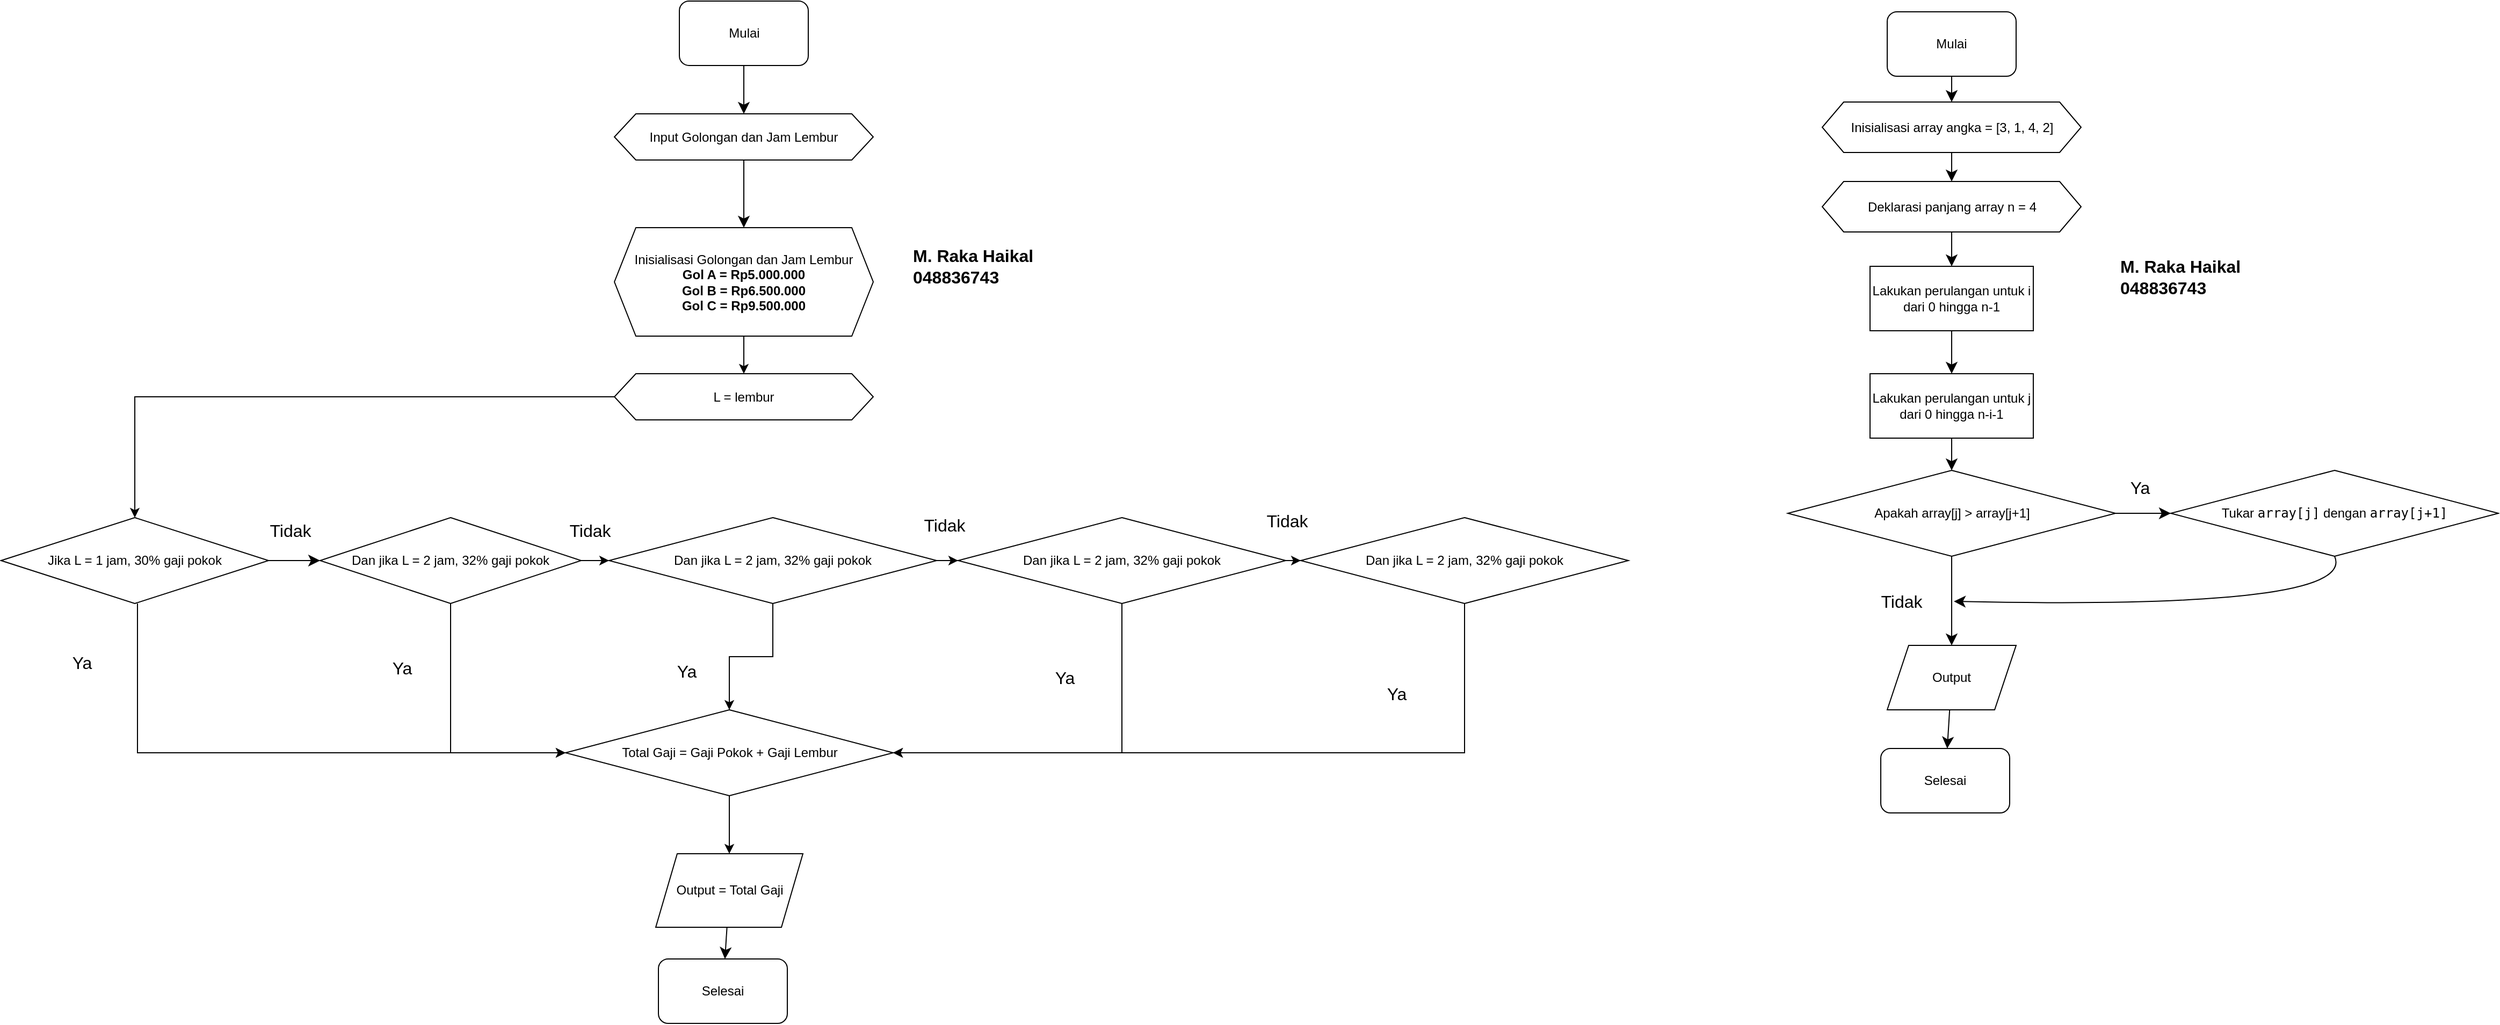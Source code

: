 <mxfile version="24.8.4">
  <diagram name="Page-1" id="P89zkeTBi-NCfDEPIhEu">
    <mxGraphModel dx="4037" dy="1067" grid="0" gridSize="10" guides="1" tooltips="1" connect="1" arrows="1" fold="1" page="0" pageScale="1" pageWidth="827" pageHeight="1169" math="0" shadow="0">
      <root>
        <mxCell id="0" />
        <mxCell id="1" parent="0" />
        <mxCell id="zNVFCUz0n_i2T2X-4hyi-4" style="edgeStyle=none;curved=1;rounded=0;orthogonalLoop=1;jettySize=auto;html=1;fontSize=12;startSize=8;endSize=8;entryX=0.5;entryY=0;entryDx=0;entryDy=0;" parent="1" source="zNVFCUz0n_i2T2X-4hyi-1" target="zNVFCUz0n_i2T2X-4hyi-10" edge="1">
          <mxGeometry relative="1" as="geometry">
            <mxPoint x="169" y="88" as="targetPoint" />
          </mxGeometry>
        </mxCell>
        <mxCell id="zNVFCUz0n_i2T2X-4hyi-1" value="Mulai" style="rounded=1;whiteSpace=wrap;html=1;" parent="1" vertex="1">
          <mxGeometry x="109" y="31" width="120" height="60" as="geometry" />
        </mxCell>
        <mxCell id="zNVFCUz0n_i2T2X-4hyi-9" style="edgeStyle=none;curved=1;rounded=0;orthogonalLoop=1;jettySize=auto;html=1;fontSize=12;startSize=8;endSize=8;exitX=0.5;exitY=1;exitDx=0;exitDy=0;entryX=0.5;entryY=0;entryDx=0;entryDy=0;" parent="1" source="zNVFCUz0n_i2T2X-4hyi-10" target="zNVFCUz0n_i2T2X-4hyi-11" edge="1">
          <mxGeometry relative="1" as="geometry">
            <mxPoint x="169" y="148" as="sourcePoint" />
            <mxPoint x="175" y="204" as="targetPoint" />
          </mxGeometry>
        </mxCell>
        <mxCell id="zNVFCUz0n_i2T2X-4hyi-6" value="Selesai" style="rounded=1;whiteSpace=wrap;html=1;" parent="1" vertex="1">
          <mxGeometry x="103" y="717" width="120" height="60" as="geometry" />
        </mxCell>
        <mxCell id="zNVFCUz0n_i2T2X-4hyi-10" value="Inisialisasi array angka = [3, 1, 4, 2]" style="shape=hexagon;perimeter=hexagonPerimeter2;whiteSpace=wrap;html=1;fixedSize=1;" parent="1" vertex="1">
          <mxGeometry x="48.5" y="115" width="241" height="47" as="geometry" />
        </mxCell>
        <mxCell id="zNVFCUz0n_i2T2X-4hyi-14" style="edgeStyle=none;curved=1;rounded=0;orthogonalLoop=1;jettySize=auto;html=1;fontSize=12;startSize=8;endSize=8;entryX=0.5;entryY=0;entryDx=0;entryDy=0;" parent="1" source="zNVFCUz0n_i2T2X-4hyi-11" target="zNVFCUz0n_i2T2X-4hyi-12" edge="1">
          <mxGeometry relative="1" as="geometry">
            <mxPoint x="169" y="254" as="targetPoint" />
          </mxGeometry>
        </mxCell>
        <mxCell id="zNVFCUz0n_i2T2X-4hyi-11" value="Deklarasi panjang array n = 4" style="shape=hexagon;perimeter=hexagonPerimeter2;whiteSpace=wrap;html=1;fixedSize=1;" parent="1" vertex="1">
          <mxGeometry x="48.5" y="189" width="241" height="47" as="geometry" />
        </mxCell>
        <mxCell id="zNVFCUz0n_i2T2X-4hyi-17" style="edgeStyle=none;curved=1;rounded=0;orthogonalLoop=1;jettySize=auto;html=1;fontSize=12;startSize=8;endSize=8;" parent="1" source="zNVFCUz0n_i2T2X-4hyi-12" target="zNVFCUz0n_i2T2X-4hyi-16" edge="1">
          <mxGeometry relative="1" as="geometry" />
        </mxCell>
        <mxCell id="zNVFCUz0n_i2T2X-4hyi-12" value="Lakukan perulangan untuk i dari 0 hingga n-1" style="rounded=0;whiteSpace=wrap;html=1;" parent="1" vertex="1">
          <mxGeometry x="93" y="268" width="152" height="60" as="geometry" />
        </mxCell>
        <mxCell id="zNVFCUz0n_i2T2X-4hyi-24" style="edgeStyle=none;curved=1;rounded=0;orthogonalLoop=1;jettySize=auto;html=1;entryX=0;entryY=0.5;entryDx=0;entryDy=0;fontSize=12;startSize=8;endSize=8;" parent="1" source="zNVFCUz0n_i2T2X-4hyi-13" target="zNVFCUz0n_i2T2X-4hyi-23" edge="1">
          <mxGeometry relative="1" as="geometry" />
        </mxCell>
        <mxCell id="zNVFCUz0n_i2T2X-4hyi-27" style="edgeStyle=none;curved=1;rounded=0;orthogonalLoop=1;jettySize=auto;html=1;entryX=0.5;entryY=0;entryDx=0;entryDy=0;fontSize=12;startSize=8;endSize=8;" parent="1" source="zNVFCUz0n_i2T2X-4hyi-13" target="zNVFCUz0n_i2T2X-4hyi-26" edge="1">
          <mxGeometry relative="1" as="geometry" />
        </mxCell>
        <mxCell id="zNVFCUz0n_i2T2X-4hyi-13" value="Apakah array[j] &amp;gt; array[j+1]" style="rhombus;whiteSpace=wrap;html=1;" parent="1" vertex="1">
          <mxGeometry x="16.5" y="458" width="305" height="80" as="geometry" />
        </mxCell>
        <mxCell id="zNVFCUz0n_i2T2X-4hyi-25" style="edgeStyle=none;curved=1;rounded=0;orthogonalLoop=1;jettySize=auto;html=1;exitX=0.5;exitY=1;exitDx=0;exitDy=0;fontSize=12;startSize=8;endSize=8;" parent="1" source="zNVFCUz0n_i2T2X-4hyi-16" target="zNVFCUz0n_i2T2X-4hyi-13" edge="1">
          <mxGeometry relative="1" as="geometry" />
        </mxCell>
        <mxCell id="zNVFCUz0n_i2T2X-4hyi-16" value="Lakukan perulangan untuk j dari 0 hingga n-i-1" style="rounded=0;whiteSpace=wrap;html=1;" parent="1" vertex="1">
          <mxGeometry x="93" y="368" width="152" height="60" as="geometry" />
        </mxCell>
        <mxCell id="zNVFCUz0n_i2T2X-4hyi-20" value="Ya" style="text;html=1;align=center;verticalAlign=middle;resizable=0;points=[];autosize=1;strokeColor=none;fillColor=none;fontSize=16;" parent="1" vertex="1">
          <mxGeometry x="326" y="458" width="36" height="31" as="geometry" />
        </mxCell>
        <mxCell id="zNVFCUz0n_i2T2X-4hyi-21" value="Tidak" style="text;html=1;align=center;verticalAlign=middle;resizable=0;points=[];autosize=1;strokeColor=none;fillColor=none;fontSize=16;" parent="1" vertex="1">
          <mxGeometry x="93" y="564" width="57" height="31" as="geometry" />
        </mxCell>
        <mxCell id="zNVFCUz0n_i2T2X-4hyi-29" style="edgeStyle=none;curved=1;rounded=0;orthogonalLoop=1;jettySize=auto;html=1;fontSize=12;startSize=8;endSize=8;exitX=0.5;exitY=1;exitDx=0;exitDy=0;" parent="1" source="zNVFCUz0n_i2T2X-4hyi-23" edge="1">
          <mxGeometry relative="1" as="geometry">
            <mxPoint x="171" y="580" as="targetPoint" />
            <Array as="points">
              <mxPoint x="548" y="588" />
            </Array>
          </mxGeometry>
        </mxCell>
        <mxCell id="zNVFCUz0n_i2T2X-4hyi-23" value="Tukar &lt;code&gt;array[j]&lt;/code&gt; dengan &lt;code&gt;array[j+1]&lt;/code&gt;" style="rhombus;whiteSpace=wrap;html=1;" parent="1" vertex="1">
          <mxGeometry x="373" y="458" width="305" height="80" as="geometry" />
        </mxCell>
        <mxCell id="zNVFCUz0n_i2T2X-4hyi-28" style="edgeStyle=none;curved=1;rounded=0;orthogonalLoop=1;jettySize=auto;html=1;fontSize=12;startSize=8;endSize=8;" parent="1" source="zNVFCUz0n_i2T2X-4hyi-26" target="zNVFCUz0n_i2T2X-4hyi-6" edge="1">
          <mxGeometry relative="1" as="geometry" />
        </mxCell>
        <mxCell id="zNVFCUz0n_i2T2X-4hyi-26" value="Output" style="shape=parallelogram;perimeter=parallelogramPerimeter;whiteSpace=wrap;html=1;fixedSize=1;" parent="1" vertex="1">
          <mxGeometry x="109" y="621" width="120" height="60" as="geometry" />
        </mxCell>
        <mxCell id="zNVFCUz0n_i2T2X-4hyi-30" value="&lt;b&gt;M. Raka Haikal&lt;/b&gt;&lt;div&gt;&lt;b&gt;048836743&lt;/b&gt;&lt;/div&gt;" style="text;html=1;align=left;verticalAlign=middle;resizable=0;points=[];autosize=1;strokeColor=none;fillColor=none;fontSize=16;" parent="1" vertex="1">
          <mxGeometry x="324" y="253" width="130" height="50" as="geometry" />
        </mxCell>
        <mxCell id="TOotvbRlvkNLIdnPrSds-1" style="edgeStyle=none;curved=1;rounded=0;orthogonalLoop=1;jettySize=auto;html=1;fontSize=12;startSize=8;endSize=8;entryX=0.5;entryY=0;entryDx=0;entryDy=0;" edge="1" parent="1" source="TOotvbRlvkNLIdnPrSds-2" target="TOotvbRlvkNLIdnPrSds-5">
          <mxGeometry relative="1" as="geometry">
            <mxPoint x="-955.5" y="78" as="targetPoint" />
          </mxGeometry>
        </mxCell>
        <mxCell id="TOotvbRlvkNLIdnPrSds-2" value="Mulai" style="rounded=1;whiteSpace=wrap;html=1;" vertex="1" parent="1">
          <mxGeometry x="-1015.5" y="21" width="120" height="60" as="geometry" />
        </mxCell>
        <mxCell id="TOotvbRlvkNLIdnPrSds-3" style="edgeStyle=none;curved=1;rounded=0;orthogonalLoop=1;jettySize=auto;html=1;fontSize=12;startSize=8;endSize=8;exitX=0.5;exitY=1;exitDx=0;exitDy=0;entryX=0.5;entryY=0;entryDx=0;entryDy=0;" edge="1" parent="1" source="TOotvbRlvkNLIdnPrSds-5" target="TOotvbRlvkNLIdnPrSds-23">
          <mxGeometry relative="1" as="geometry">
            <mxPoint x="-937.87" y="154" as="sourcePoint" />
            <mxPoint x="-941.003" y="220.333" as="targetPoint" />
          </mxGeometry>
        </mxCell>
        <mxCell id="TOotvbRlvkNLIdnPrSds-4" value="Selesai" style="rounded=1;whiteSpace=wrap;html=1;" vertex="1" parent="1">
          <mxGeometry x="-1035" y="913" width="120" height="60" as="geometry" />
        </mxCell>
        <mxCell id="TOotvbRlvkNLIdnPrSds-5" value="Input Golongan dan Jam Lembur" style="shape=hexagon;perimeter=hexagonPerimeter2;whiteSpace=wrap;html=1;fixedSize=1;" vertex="1" parent="1">
          <mxGeometry x="-1076" y="126" width="241" height="43" as="geometry" />
        </mxCell>
        <mxCell id="TOotvbRlvkNLIdnPrSds-10" style="edgeStyle=none;curved=1;rounded=0;orthogonalLoop=1;jettySize=auto;html=1;entryX=0;entryY=0.5;entryDx=0;entryDy=0;fontSize=12;startSize=8;endSize=8;exitX=1;exitY=0.5;exitDx=0;exitDy=0;" edge="1" parent="1" source="TOotvbRlvkNLIdnPrSds-12" target="TOotvbRlvkNLIdnPrSds-18">
          <mxGeometry relative="1" as="geometry">
            <mxPoint x="-1321.5" y="566" as="sourcePoint" />
          </mxGeometry>
        </mxCell>
        <mxCell id="TOotvbRlvkNLIdnPrSds-39" style="edgeStyle=orthogonalEdgeStyle;rounded=0;orthogonalLoop=1;jettySize=auto;html=1;entryX=0;entryY=0.5;entryDx=0;entryDy=0;exitX=0.51;exitY=1;exitDx=0;exitDy=0;exitPerimeter=0;" edge="1" parent="1" source="TOotvbRlvkNLIdnPrSds-12" target="TOotvbRlvkNLIdnPrSds-37">
          <mxGeometry relative="1" as="geometry">
            <Array as="points">
              <mxPoint x="-1520" y="721" />
            </Array>
          </mxGeometry>
        </mxCell>
        <mxCell id="TOotvbRlvkNLIdnPrSds-12" value="Jika L = 1 jam, 30% gaji pokok" style="rhombus;whiteSpace=wrap;html=1;" vertex="1" parent="1">
          <mxGeometry x="-1647" y="502" width="249" height="80" as="geometry" />
        </mxCell>
        <mxCell id="TOotvbRlvkNLIdnPrSds-15" value="Tidak" style="text;html=1;align=center;verticalAlign=middle;resizable=0;points=[];autosize=1;strokeColor=none;fillColor=none;fontSize=16;" vertex="1" parent="1">
          <mxGeometry x="-1407" y="498" width="57" height="31" as="geometry" />
        </mxCell>
        <mxCell id="TOotvbRlvkNLIdnPrSds-16" value="Ya" style="text;html=1;align=center;verticalAlign=middle;resizable=0;points=[];autosize=1;strokeColor=none;fillColor=none;fontSize=16;" vertex="1" parent="1">
          <mxGeometry x="-1590" y="621" width="36" height="31" as="geometry" />
        </mxCell>
        <mxCell id="TOotvbRlvkNLIdnPrSds-31" value="" style="edgeStyle=orthogonalEdgeStyle;rounded=0;orthogonalLoop=1;jettySize=auto;html=1;" edge="1" parent="1" source="TOotvbRlvkNLIdnPrSds-18" target="TOotvbRlvkNLIdnPrSds-26">
          <mxGeometry relative="1" as="geometry" />
        </mxCell>
        <mxCell id="TOotvbRlvkNLIdnPrSds-40" style="edgeStyle=orthogonalEdgeStyle;rounded=0;orthogonalLoop=1;jettySize=auto;html=1;entryX=0;entryY=0.5;entryDx=0;entryDy=0;" edge="1" parent="1" source="TOotvbRlvkNLIdnPrSds-18" target="TOotvbRlvkNLIdnPrSds-37">
          <mxGeometry relative="1" as="geometry" />
        </mxCell>
        <mxCell id="TOotvbRlvkNLIdnPrSds-18" value="Dan jika L = 2 jam, 32% gaji pokok" style="rhombus;whiteSpace=wrap;html=1;" vertex="1" parent="1">
          <mxGeometry x="-1350" y="502" width="243" height="80" as="geometry" />
        </mxCell>
        <mxCell id="TOotvbRlvkNLIdnPrSds-19" style="edgeStyle=none;curved=1;rounded=0;orthogonalLoop=1;jettySize=auto;html=1;fontSize=12;startSize=8;endSize=8;" edge="1" parent="1" source="TOotvbRlvkNLIdnPrSds-20" target="TOotvbRlvkNLIdnPrSds-4">
          <mxGeometry relative="1" as="geometry" />
        </mxCell>
        <mxCell id="TOotvbRlvkNLIdnPrSds-20" value="Output = Total Gaji" style="shape=parallelogram;perimeter=parallelogramPerimeter;whiteSpace=wrap;html=1;fixedSize=1;" vertex="1" parent="1">
          <mxGeometry x="-1037.5" y="815" width="137" height="68.5" as="geometry" />
        </mxCell>
        <mxCell id="TOotvbRlvkNLIdnPrSds-21" value="&lt;b&gt;M. Raka Haikal&lt;/b&gt;&lt;div&gt;&lt;b&gt;048836743&lt;/b&gt;&lt;/div&gt;" style="text;html=1;align=left;verticalAlign=middle;resizable=0;points=[];autosize=1;strokeColor=none;fillColor=none;fontSize=16;" vertex="1" parent="1">
          <mxGeometry x="-800.5" y="243" width="130" height="50" as="geometry" />
        </mxCell>
        <mxCell id="TOotvbRlvkNLIdnPrSds-27" value="" style="edgeStyle=orthogonalEdgeStyle;rounded=0;orthogonalLoop=1;jettySize=auto;html=1;" edge="1" parent="1" source="TOotvbRlvkNLIdnPrSds-23" target="TOotvbRlvkNLIdnPrSds-24">
          <mxGeometry relative="1" as="geometry" />
        </mxCell>
        <mxCell id="TOotvbRlvkNLIdnPrSds-23" value="Inisialisasi Golongan dan Jam Lembur&lt;div&gt;&lt;b&gt;Gol A = Rp5.000.000&lt;/b&gt;&lt;/div&gt;&lt;div&gt;&lt;b&gt;Gol B = Rp6.500.000&lt;/b&gt;&lt;/div&gt;&lt;div&gt;&lt;b&gt;Gol C = Rp9.500.000&lt;/b&gt;&lt;/div&gt;" style="shape=hexagon;perimeter=hexagonPerimeter2;whiteSpace=wrap;html=1;fixedSize=1;" vertex="1" parent="1">
          <mxGeometry x="-1076" y="232" width="241" height="101" as="geometry" />
        </mxCell>
        <mxCell id="TOotvbRlvkNLIdnPrSds-28" style="edgeStyle=orthogonalEdgeStyle;rounded=0;orthogonalLoop=1;jettySize=auto;html=1;entryX=0.5;entryY=0;entryDx=0;entryDy=0;" edge="1" parent="1" source="TOotvbRlvkNLIdnPrSds-24" target="TOotvbRlvkNLIdnPrSds-12">
          <mxGeometry relative="1" as="geometry" />
        </mxCell>
        <mxCell id="TOotvbRlvkNLIdnPrSds-24" value="L = lembur" style="shape=hexagon;perimeter=hexagonPerimeter2;whiteSpace=wrap;html=1;fixedSize=1;" vertex="1" parent="1">
          <mxGeometry x="-1076" y="368" width="241" height="43" as="geometry" />
        </mxCell>
        <mxCell id="TOotvbRlvkNLIdnPrSds-32" value="" style="edgeStyle=orthogonalEdgeStyle;rounded=0;orthogonalLoop=1;jettySize=auto;html=1;" edge="1" parent="1" source="TOotvbRlvkNLIdnPrSds-26" target="TOotvbRlvkNLIdnPrSds-29">
          <mxGeometry relative="1" as="geometry" />
        </mxCell>
        <mxCell id="TOotvbRlvkNLIdnPrSds-41" style="edgeStyle=orthogonalEdgeStyle;rounded=0;orthogonalLoop=1;jettySize=auto;html=1;" edge="1" parent="1" source="TOotvbRlvkNLIdnPrSds-26" target="TOotvbRlvkNLIdnPrSds-37">
          <mxGeometry relative="1" as="geometry" />
        </mxCell>
        <mxCell id="TOotvbRlvkNLIdnPrSds-26" value="Dan jika L = 2 jam, 32% gaji pokok" style="rhombus;whiteSpace=wrap;html=1;" vertex="1" parent="1">
          <mxGeometry x="-1081" y="502" width="305" height="80" as="geometry" />
        </mxCell>
        <mxCell id="TOotvbRlvkNLIdnPrSds-33" value="" style="edgeStyle=orthogonalEdgeStyle;rounded=0;orthogonalLoop=1;jettySize=auto;html=1;" edge="1" parent="1" source="TOotvbRlvkNLIdnPrSds-29" target="TOotvbRlvkNLIdnPrSds-30">
          <mxGeometry relative="1" as="geometry" />
        </mxCell>
        <mxCell id="TOotvbRlvkNLIdnPrSds-42" style="edgeStyle=orthogonalEdgeStyle;rounded=0;orthogonalLoop=1;jettySize=auto;html=1;entryX=1;entryY=0.5;entryDx=0;entryDy=0;" edge="1" parent="1" source="TOotvbRlvkNLIdnPrSds-29" target="TOotvbRlvkNLIdnPrSds-37">
          <mxGeometry relative="1" as="geometry">
            <Array as="points">
              <mxPoint x="-603" y="721" />
            </Array>
          </mxGeometry>
        </mxCell>
        <mxCell id="TOotvbRlvkNLIdnPrSds-29" value="Dan jika L = 2 jam, 32% gaji pokok" style="rhombus;whiteSpace=wrap;html=1;" vertex="1" parent="1">
          <mxGeometry x="-756" y="502" width="305" height="80" as="geometry" />
        </mxCell>
        <mxCell id="TOotvbRlvkNLIdnPrSds-43" style="edgeStyle=orthogonalEdgeStyle;rounded=0;orthogonalLoop=1;jettySize=auto;html=1;entryX=1;entryY=0.5;entryDx=0;entryDy=0;" edge="1" parent="1" source="TOotvbRlvkNLIdnPrSds-30" target="TOotvbRlvkNLIdnPrSds-37">
          <mxGeometry relative="1" as="geometry">
            <Array as="points">
              <mxPoint x="-284" y="721" />
            </Array>
          </mxGeometry>
        </mxCell>
        <mxCell id="TOotvbRlvkNLIdnPrSds-30" value="Dan jika L = 2 jam, 32% gaji pokok" style="rhombus;whiteSpace=wrap;html=1;" vertex="1" parent="1">
          <mxGeometry x="-437" y="502" width="305" height="80" as="geometry" />
        </mxCell>
        <mxCell id="TOotvbRlvkNLIdnPrSds-34" value="Tidak" style="text;html=1;align=center;verticalAlign=middle;resizable=0;points=[];autosize=1;strokeColor=none;fillColor=none;fontSize=16;" vertex="1" parent="1">
          <mxGeometry x="-1128" y="498" width="57" height="31" as="geometry" />
        </mxCell>
        <mxCell id="TOotvbRlvkNLIdnPrSds-35" value="Tidak" style="text;html=1;align=center;verticalAlign=middle;resizable=0;points=[];autosize=1;strokeColor=none;fillColor=none;fontSize=16;" vertex="1" parent="1">
          <mxGeometry x="-798" y="493" width="57" height="31" as="geometry" />
        </mxCell>
        <mxCell id="TOotvbRlvkNLIdnPrSds-36" value="Tidak" style="text;html=1;align=center;verticalAlign=middle;resizable=0;points=[];autosize=1;strokeColor=none;fillColor=none;fontSize=16;" vertex="1" parent="1">
          <mxGeometry x="-479" y="489" width="57" height="31" as="geometry" />
        </mxCell>
        <mxCell id="TOotvbRlvkNLIdnPrSds-38" style="edgeStyle=orthogonalEdgeStyle;rounded=0;orthogonalLoop=1;jettySize=auto;html=1;entryX=0.5;entryY=0;entryDx=0;entryDy=0;" edge="1" parent="1" source="TOotvbRlvkNLIdnPrSds-37" target="TOotvbRlvkNLIdnPrSds-20">
          <mxGeometry relative="1" as="geometry" />
        </mxCell>
        <mxCell id="TOotvbRlvkNLIdnPrSds-37" value="Total Gaji = Gaji Pokok + Gaji Lembur" style="rhombus;whiteSpace=wrap;html=1;" vertex="1" parent="1">
          <mxGeometry x="-1121.5" y="681" width="305" height="80" as="geometry" />
        </mxCell>
        <mxCell id="TOotvbRlvkNLIdnPrSds-45" value="Ya" style="text;html=1;align=center;verticalAlign=middle;resizable=0;points=[];autosize=1;strokeColor=none;fillColor=none;fontSize=16;" vertex="1" parent="1">
          <mxGeometry x="-1292" y="626" width="36" height="31" as="geometry" />
        </mxCell>
        <mxCell id="TOotvbRlvkNLIdnPrSds-46" value="Ya" style="text;html=1;align=center;verticalAlign=middle;resizable=0;points=[];autosize=1;strokeColor=none;fillColor=none;fontSize=16;" vertex="1" parent="1">
          <mxGeometry x="-1027" y="629" width="36" height="31" as="geometry" />
        </mxCell>
        <mxCell id="TOotvbRlvkNLIdnPrSds-47" value="Ya" style="text;html=1;align=center;verticalAlign=middle;resizable=0;points=[];autosize=1;strokeColor=none;fillColor=none;fontSize=16;" vertex="1" parent="1">
          <mxGeometry x="-675" y="635.5" width="36" height="31" as="geometry" />
        </mxCell>
        <mxCell id="TOotvbRlvkNLIdnPrSds-48" value="Ya" style="text;html=1;align=center;verticalAlign=middle;resizable=0;points=[];autosize=1;strokeColor=none;fillColor=none;fontSize=16;" vertex="1" parent="1">
          <mxGeometry x="-366" y="650" width="36" height="31" as="geometry" />
        </mxCell>
      </root>
    </mxGraphModel>
  </diagram>
</mxfile>
